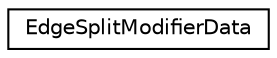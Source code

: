 digraph G
{
  edge [fontname="Helvetica",fontsize="10",labelfontname="Helvetica",labelfontsize="10"];
  node [fontname="Helvetica",fontsize="10",shape=record];
  rankdir=LR;
  Node1 [label="EdgeSplitModifierData",height=0.2,width=0.4,color="black", fillcolor="white", style="filled",URL="$d1/d58/structEdgeSplitModifierData.html"];
}
